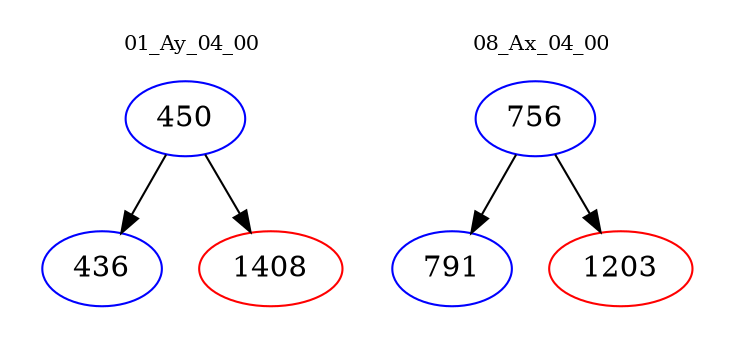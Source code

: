 digraph{
subgraph cluster_0 {
color = white
label = "01_Ay_04_00";
fontsize=10;
T0_450 [label="450", color="blue"]
T0_450 -> T0_436 [color="black"]
T0_436 [label="436", color="blue"]
T0_450 -> T0_1408 [color="black"]
T0_1408 [label="1408", color="red"]
}
subgraph cluster_1 {
color = white
label = "08_Ax_04_00";
fontsize=10;
T1_756 [label="756", color="blue"]
T1_756 -> T1_791 [color="black"]
T1_791 [label="791", color="blue"]
T1_756 -> T1_1203 [color="black"]
T1_1203 [label="1203", color="red"]
}
}
